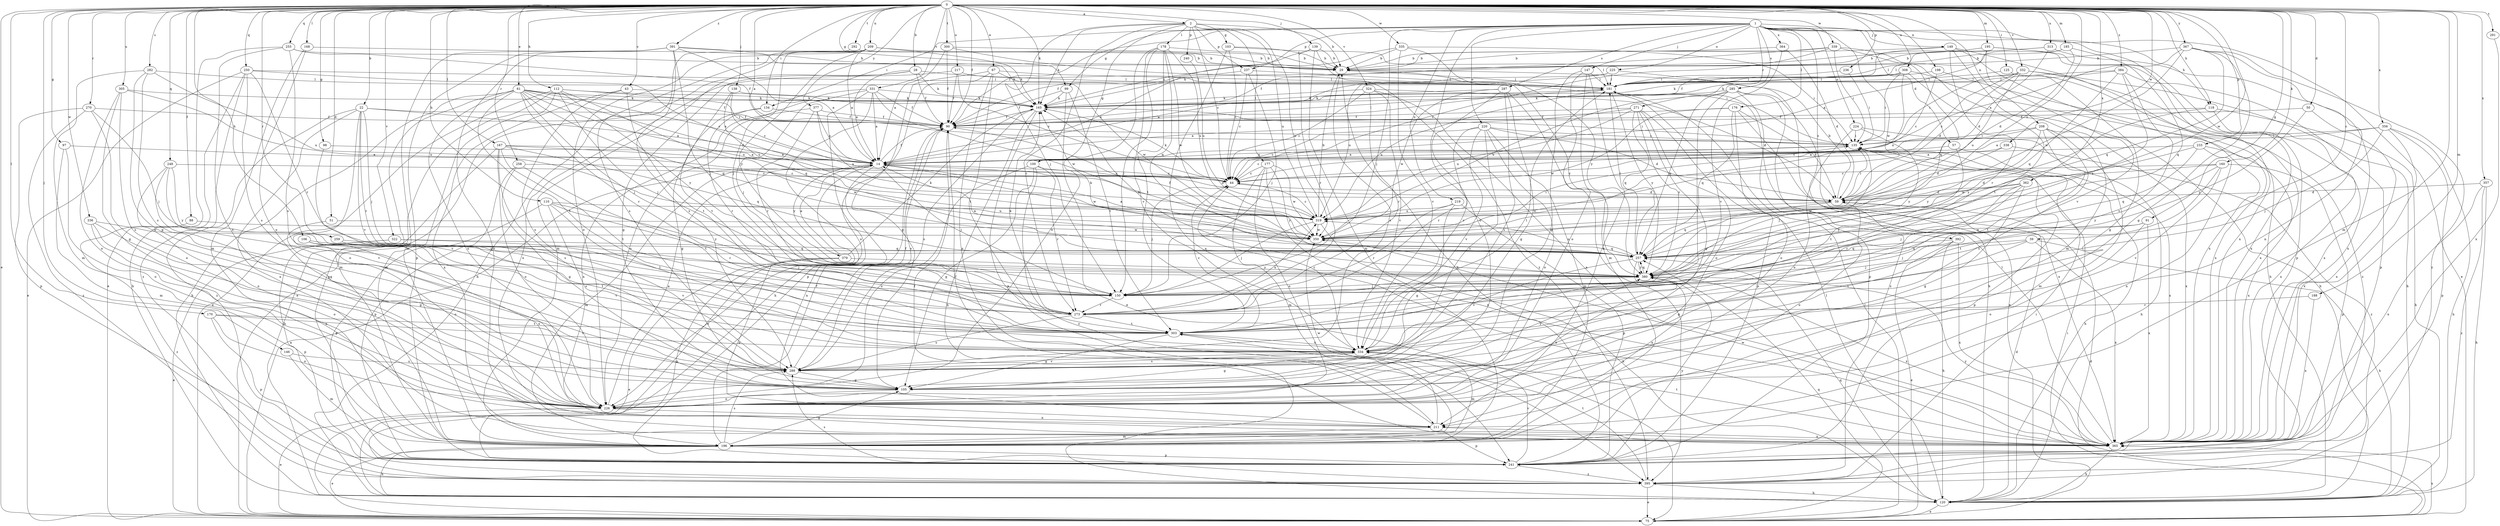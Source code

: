 strict digraph  {
0;
1;
2;
14;
22;
28;
29;
39;
43;
44;
50;
51;
57;
59;
61;
67;
75;
88;
90;
91;
97;
98;
99;
100;
103;
105;
106;
110;
112;
118;
120;
125;
134;
135;
138;
139;
146;
147;
149;
150;
160;
165;
167;
168;
170;
176;
177;
178;
181;
185;
188;
195;
196;
198;
208;
209;
211;
217;
219;
220;
224;
225;
226;
233;
236;
237;
240;
241;
248;
250;
255;
257;
258;
259;
270;
271;
273;
282;
285;
287;
288;
291;
292;
300;
303;
305;
308;
313;
319;
322;
324;
331;
332;
334;
335;
336;
338;
339;
350;
356;
357;
362;
364;
365;
367;
377;
379;
380;
384;
391;
392;
395;
0 -> 2  [label=a];
0 -> 14  [label=a];
0 -> 22  [label=b];
0 -> 28  [label=b];
0 -> 39  [label=c];
0 -> 43  [label=c];
0 -> 50  [label=d];
0 -> 51  [label=d];
0 -> 61  [label=e];
0 -> 67  [label=e];
0 -> 75  [label=e];
0 -> 88  [label=f];
0 -> 90  [label=f];
0 -> 91  [label=g];
0 -> 97  [label=g];
0 -> 98  [label=g];
0 -> 99  [label=g];
0 -> 106  [label=h];
0 -> 110  [label=h];
0 -> 112  [label=h];
0 -> 118  [label=h];
0 -> 125  [label=i];
0 -> 134  [label=i];
0 -> 138  [label=j];
0 -> 139  [label=j];
0 -> 146  [label=j];
0 -> 160  [label=k];
0 -> 165  [label=k];
0 -> 167  [label=l];
0 -> 168  [label=l];
0 -> 170  [label=l];
0 -> 185  [label=m];
0 -> 188  [label=m];
0 -> 195  [label=m];
0 -> 196  [label=m];
0 -> 198  [label=n];
0 -> 208  [label=n];
0 -> 209  [label=n];
0 -> 217  [label=o];
0 -> 233  [label=p];
0 -> 236  [label=p];
0 -> 248  [label=q];
0 -> 250  [label=q];
0 -> 255  [label=q];
0 -> 258  [label=r];
0 -> 259  [label=r];
0 -> 270  [label=r];
0 -> 282  [label=s];
0 -> 291  [label=t];
0 -> 292  [label=t];
0 -> 300  [label=t];
0 -> 305  [label=u];
0 -> 308  [label=u];
0 -> 313  [label=u];
0 -> 319  [label=u];
0 -> 322  [label=v];
0 -> 324  [label=v];
0 -> 331  [label=v];
0 -> 332  [label=v];
0 -> 335  [label=w];
0 -> 336  [label=w];
0 -> 338  [label=w];
0 -> 339  [label=w];
0 -> 350  [label=w];
0 -> 356  [label=x];
0 -> 357  [label=x];
0 -> 362  [label=x];
0 -> 367  [label=y];
0 -> 377  [label=y];
0 -> 384  [label=z];
0 -> 391  [label=z];
1 -> 57  [label=d];
1 -> 75  [label=e];
1 -> 90  [label=f];
1 -> 99  [label=g];
1 -> 118  [label=h];
1 -> 134  [label=i];
1 -> 147  [label=j];
1 -> 149  [label=j];
1 -> 150  [label=j];
1 -> 176  [label=l];
1 -> 219  [label=o];
1 -> 220  [label=o];
1 -> 224  [label=o];
1 -> 225  [label=o];
1 -> 226  [label=o];
1 -> 237  [label=p];
1 -> 271  [label=r];
1 -> 285  [label=s];
1 -> 287  [label=s];
1 -> 350  [label=w];
1 -> 364  [label=x];
1 -> 365  [label=x];
1 -> 392  [label=z];
2 -> 29  [label=b];
2 -> 44  [label=c];
2 -> 100  [label=g];
2 -> 103  [label=g];
2 -> 150  [label=j];
2 -> 165  [label=k];
2 -> 177  [label=l];
2 -> 178  [label=l];
2 -> 237  [label=p];
2 -> 240  [label=p];
2 -> 273  [label=r];
2 -> 319  [label=u];
2 -> 350  [label=w];
14 -> 44  [label=c];
14 -> 59  [label=d];
14 -> 90  [label=f];
14 -> 150  [label=j];
14 -> 196  [label=m];
14 -> 211  [label=n];
14 -> 350  [label=w];
14 -> 379  [label=y];
14 -> 395  [label=z];
22 -> 14  [label=a];
22 -> 90  [label=f];
22 -> 150  [label=j];
22 -> 226  [label=o];
22 -> 273  [label=r];
22 -> 334  [label=v];
22 -> 365  [label=x];
22 -> 395  [label=z];
28 -> 14  [label=a];
28 -> 75  [label=e];
28 -> 90  [label=f];
28 -> 105  [label=g];
28 -> 165  [label=k];
28 -> 181  [label=l];
29 -> 181  [label=l];
29 -> 288  [label=s];
29 -> 380  [label=y];
39 -> 120  [label=h];
39 -> 150  [label=j];
39 -> 257  [label=q];
39 -> 303  [label=t];
39 -> 365  [label=x];
43 -> 165  [label=k];
43 -> 288  [label=s];
43 -> 303  [label=t];
43 -> 365  [label=x];
44 -> 59  [label=d];
44 -> 150  [label=j];
44 -> 165  [label=k];
50 -> 90  [label=f];
50 -> 365  [label=x];
50 -> 380  [label=y];
51 -> 226  [label=o];
51 -> 350  [label=w];
57 -> 14  [label=a];
57 -> 303  [label=t];
57 -> 365  [label=x];
59 -> 29  [label=b];
59 -> 135  [label=i];
59 -> 226  [label=o];
59 -> 257  [label=q];
59 -> 319  [label=u];
61 -> 14  [label=a];
61 -> 59  [label=d];
61 -> 90  [label=f];
61 -> 120  [label=h];
61 -> 150  [label=j];
61 -> 165  [label=k];
61 -> 196  [label=m];
61 -> 226  [label=o];
61 -> 257  [label=q];
61 -> 273  [label=r];
61 -> 303  [label=t];
61 -> 319  [label=u];
67 -> 105  [label=g];
67 -> 181  [label=l];
67 -> 211  [label=n];
67 -> 226  [label=o];
67 -> 303  [label=t];
67 -> 350  [label=w];
75 -> 14  [label=a];
75 -> 59  [label=d];
75 -> 135  [label=i];
75 -> 181  [label=l];
75 -> 257  [label=q];
75 -> 365  [label=x];
88 -> 350  [label=w];
88 -> 395  [label=z];
90 -> 135  [label=i];
90 -> 181  [label=l];
90 -> 288  [label=s];
91 -> 150  [label=j];
91 -> 226  [label=o];
91 -> 350  [label=w];
91 -> 365  [label=x];
97 -> 14  [label=a];
97 -> 196  [label=m];
97 -> 226  [label=o];
98 -> 14  [label=a];
98 -> 334  [label=v];
99 -> 75  [label=e];
99 -> 90  [label=f];
99 -> 165  [label=k];
99 -> 303  [label=t];
100 -> 44  [label=c];
100 -> 105  [label=g];
100 -> 226  [label=o];
100 -> 273  [label=r];
100 -> 395  [label=z];
103 -> 29  [label=b];
103 -> 44  [label=c];
103 -> 181  [label=l];
103 -> 365  [label=x];
105 -> 226  [label=o];
106 -> 226  [label=o];
106 -> 257  [label=q];
106 -> 303  [label=t];
106 -> 334  [label=v];
110 -> 241  [label=p];
110 -> 273  [label=r];
110 -> 288  [label=s];
110 -> 303  [label=t];
110 -> 319  [label=u];
110 -> 380  [label=y];
112 -> 75  [label=e];
112 -> 135  [label=i];
112 -> 150  [label=j];
112 -> 165  [label=k];
112 -> 196  [label=m];
112 -> 241  [label=p];
112 -> 257  [label=q];
112 -> 380  [label=y];
118 -> 90  [label=f];
118 -> 120  [label=h];
118 -> 365  [label=x];
118 -> 380  [label=y];
120 -> 59  [label=d];
120 -> 75  [label=e];
120 -> 181  [label=l];
120 -> 257  [label=q];
125 -> 105  [label=g];
125 -> 181  [label=l];
125 -> 365  [label=x];
134 -> 90  [label=f];
134 -> 105  [label=g];
134 -> 273  [label=r];
135 -> 14  [label=a];
135 -> 44  [label=c];
135 -> 120  [label=h];
135 -> 150  [label=j];
135 -> 241  [label=p];
138 -> 44  [label=c];
138 -> 165  [label=k];
138 -> 303  [label=t];
138 -> 319  [label=u];
139 -> 29  [label=b];
139 -> 165  [label=k];
139 -> 196  [label=m];
139 -> 273  [label=r];
139 -> 395  [label=z];
146 -> 196  [label=m];
146 -> 288  [label=s];
147 -> 105  [label=g];
147 -> 181  [label=l];
147 -> 196  [label=m];
147 -> 211  [label=n];
147 -> 226  [label=o];
149 -> 29  [label=b];
149 -> 120  [label=h];
149 -> 165  [label=k];
149 -> 196  [label=m];
149 -> 273  [label=r];
149 -> 365  [label=x];
150 -> 273  [label=r];
160 -> 44  [label=c];
160 -> 59  [label=d];
160 -> 241  [label=p];
160 -> 303  [label=t];
160 -> 334  [label=v];
160 -> 380  [label=y];
165 -> 90  [label=f];
165 -> 120  [label=h];
165 -> 135  [label=i];
165 -> 241  [label=p];
165 -> 288  [label=s];
167 -> 14  [label=a];
167 -> 120  [label=h];
167 -> 226  [label=o];
167 -> 257  [label=q];
167 -> 288  [label=s];
167 -> 303  [label=t];
167 -> 350  [label=w];
168 -> 29  [label=b];
168 -> 196  [label=m];
168 -> 226  [label=o];
170 -> 226  [label=o];
170 -> 241  [label=p];
170 -> 303  [label=t];
170 -> 334  [label=v];
176 -> 59  [label=d];
176 -> 90  [label=f];
176 -> 226  [label=o];
176 -> 257  [label=q];
176 -> 350  [label=w];
176 -> 365  [label=x];
177 -> 44  [label=c];
177 -> 196  [label=m];
177 -> 226  [label=o];
177 -> 350  [label=w];
177 -> 365  [label=x];
177 -> 380  [label=y];
178 -> 29  [label=b];
178 -> 150  [label=j];
178 -> 226  [label=o];
178 -> 257  [label=q];
178 -> 303  [label=t];
178 -> 319  [label=u];
178 -> 334  [label=v];
178 -> 350  [label=w];
181 -> 165  [label=k];
181 -> 319  [label=u];
181 -> 380  [label=y];
185 -> 29  [label=b];
185 -> 59  [label=d];
185 -> 181  [label=l];
185 -> 257  [label=q];
188 -> 273  [label=r];
188 -> 365  [label=x];
195 -> 14  [label=a];
195 -> 29  [label=b];
195 -> 90  [label=f];
195 -> 241  [label=p];
195 -> 334  [label=v];
195 -> 365  [label=x];
196 -> 75  [label=e];
196 -> 90  [label=f];
196 -> 105  [label=g];
196 -> 120  [label=h];
196 -> 241  [label=p];
196 -> 288  [label=s];
198 -> 44  [label=c];
198 -> 181  [label=l];
198 -> 395  [label=z];
208 -> 44  [label=c];
208 -> 135  [label=i];
208 -> 196  [label=m];
208 -> 288  [label=s];
208 -> 303  [label=t];
208 -> 365  [label=x];
208 -> 380  [label=y];
209 -> 14  [label=a];
209 -> 29  [label=b];
209 -> 120  [label=h];
209 -> 150  [label=j];
209 -> 165  [label=k];
209 -> 196  [label=m];
209 -> 226  [label=o];
209 -> 380  [label=y];
211 -> 90  [label=f];
211 -> 196  [label=m];
211 -> 241  [label=p];
211 -> 350  [label=w];
211 -> 365  [label=x];
217 -> 44  [label=c];
217 -> 90  [label=f];
217 -> 181  [label=l];
217 -> 365  [label=x];
219 -> 105  [label=g];
219 -> 241  [label=p];
219 -> 273  [label=r];
219 -> 319  [label=u];
220 -> 44  [label=c];
220 -> 59  [label=d];
220 -> 135  [label=i];
220 -> 196  [label=m];
220 -> 226  [label=o];
220 -> 273  [label=r];
220 -> 288  [label=s];
220 -> 334  [label=v];
224 -> 120  [label=h];
224 -> 135  [label=i];
224 -> 226  [label=o];
224 -> 380  [label=y];
225 -> 14  [label=a];
225 -> 120  [label=h];
225 -> 181  [label=l];
225 -> 319  [label=u];
226 -> 14  [label=a];
226 -> 75  [label=e];
226 -> 211  [label=n];
233 -> 14  [label=a];
233 -> 211  [label=n];
233 -> 257  [label=q];
233 -> 350  [label=w];
233 -> 365  [label=x];
236 -> 135  [label=i];
236 -> 181  [label=l];
237 -> 14  [label=a];
237 -> 44  [label=c];
237 -> 150  [label=j];
237 -> 181  [label=l];
240 -> 319  [label=u];
241 -> 29  [label=b];
241 -> 334  [label=v];
241 -> 380  [label=y];
241 -> 395  [label=z];
248 -> 44  [label=c];
248 -> 105  [label=g];
248 -> 226  [label=o];
248 -> 334  [label=v];
248 -> 380  [label=y];
250 -> 44  [label=c];
250 -> 75  [label=e];
250 -> 120  [label=h];
250 -> 181  [label=l];
250 -> 273  [label=r];
250 -> 288  [label=s];
250 -> 395  [label=z];
255 -> 29  [label=b];
255 -> 75  [label=e];
255 -> 90  [label=f];
255 -> 226  [label=o];
255 -> 288  [label=s];
257 -> 14  [label=a];
257 -> 165  [label=k];
257 -> 181  [label=l];
257 -> 211  [label=n];
257 -> 319  [label=u];
257 -> 334  [label=v];
257 -> 380  [label=y];
258 -> 44  [label=c];
258 -> 105  [label=g];
258 -> 241  [label=p];
258 -> 303  [label=t];
259 -> 257  [label=q];
259 -> 334  [label=v];
270 -> 90  [label=f];
270 -> 150  [label=j];
270 -> 226  [label=o];
270 -> 241  [label=p];
270 -> 395  [label=z];
271 -> 14  [label=a];
271 -> 90  [label=f];
271 -> 105  [label=g];
271 -> 226  [label=o];
271 -> 241  [label=p];
271 -> 257  [label=q];
271 -> 319  [label=u];
271 -> 380  [label=y];
273 -> 165  [label=k];
273 -> 288  [label=s];
273 -> 303  [label=t];
273 -> 319  [label=u];
282 -> 105  [label=g];
282 -> 181  [label=l];
282 -> 196  [label=m];
282 -> 288  [label=s];
282 -> 319  [label=u];
285 -> 75  [label=e];
285 -> 165  [label=k];
285 -> 241  [label=p];
285 -> 257  [label=q];
285 -> 303  [label=t];
285 -> 319  [label=u];
285 -> 395  [label=z];
287 -> 105  [label=g];
287 -> 165  [label=k];
287 -> 288  [label=s];
287 -> 334  [label=v];
287 -> 350  [label=w];
287 -> 395  [label=z];
288 -> 90  [label=f];
288 -> 105  [label=g];
288 -> 334  [label=v];
288 -> 380  [label=y];
291 -> 365  [label=x];
292 -> 29  [label=b];
292 -> 288  [label=s];
300 -> 14  [label=a];
300 -> 29  [label=b];
300 -> 90  [label=f];
300 -> 135  [label=i];
303 -> 44  [label=c];
303 -> 105  [label=g];
303 -> 334  [label=v];
305 -> 105  [label=g];
305 -> 165  [label=k];
305 -> 226  [label=o];
305 -> 288  [label=s];
305 -> 319  [label=u];
308 -> 120  [label=h];
308 -> 135  [label=i];
308 -> 165  [label=k];
308 -> 181  [label=l];
308 -> 319  [label=u];
308 -> 365  [label=x];
313 -> 29  [label=b];
313 -> 59  [label=d];
313 -> 181  [label=l];
313 -> 365  [label=x];
319 -> 29  [label=b];
319 -> 44  [label=c];
319 -> 120  [label=h];
319 -> 150  [label=j];
319 -> 350  [label=w];
322 -> 75  [label=e];
322 -> 150  [label=j];
322 -> 241  [label=p];
322 -> 257  [label=q];
324 -> 44  [label=c];
324 -> 59  [label=d];
324 -> 165  [label=k];
324 -> 273  [label=r];
324 -> 334  [label=v];
324 -> 365  [label=x];
331 -> 14  [label=a];
331 -> 90  [label=f];
331 -> 120  [label=h];
331 -> 150  [label=j];
331 -> 165  [label=k];
331 -> 226  [label=o];
331 -> 241  [label=p];
331 -> 350  [label=w];
332 -> 44  [label=c];
332 -> 59  [label=d];
332 -> 120  [label=h];
332 -> 135  [label=i];
332 -> 181  [label=l];
332 -> 319  [label=u];
332 -> 365  [label=x];
334 -> 44  [label=c];
334 -> 105  [label=g];
334 -> 181  [label=l];
334 -> 196  [label=m];
334 -> 288  [label=s];
335 -> 29  [label=b];
335 -> 90  [label=f];
335 -> 135  [label=i];
335 -> 334  [label=v];
335 -> 380  [label=y];
336 -> 105  [label=g];
336 -> 211  [label=n];
336 -> 226  [label=o];
336 -> 350  [label=w];
338 -> 14  [label=a];
338 -> 59  [label=d];
338 -> 395  [label=z];
339 -> 29  [label=b];
339 -> 44  [label=c];
339 -> 90  [label=f];
339 -> 135  [label=i];
339 -> 257  [label=q];
339 -> 303  [label=t];
350 -> 14  [label=a];
350 -> 90  [label=f];
350 -> 135  [label=i];
350 -> 257  [label=q];
356 -> 14  [label=a];
356 -> 120  [label=h];
356 -> 135  [label=i];
356 -> 150  [label=j];
356 -> 241  [label=p];
356 -> 365  [label=x];
357 -> 59  [label=d];
357 -> 120  [label=h];
357 -> 365  [label=x];
357 -> 395  [label=z];
362 -> 59  [label=d];
362 -> 105  [label=g];
362 -> 150  [label=j];
362 -> 273  [label=r];
362 -> 350  [label=w];
362 -> 380  [label=y];
364 -> 29  [label=b];
364 -> 59  [label=d];
364 -> 334  [label=v];
365 -> 90  [label=f];
365 -> 120  [label=h];
365 -> 181  [label=l];
365 -> 303  [label=t];
365 -> 350  [label=w];
365 -> 380  [label=y];
367 -> 14  [label=a];
367 -> 29  [label=b];
367 -> 105  [label=g];
367 -> 211  [label=n];
367 -> 257  [label=q];
367 -> 350  [label=w];
367 -> 395  [label=z];
377 -> 14  [label=a];
377 -> 90  [label=f];
377 -> 273  [label=r];
377 -> 319  [label=u];
377 -> 365  [label=x];
379 -> 14  [label=a];
379 -> 75  [label=e];
379 -> 165  [label=k];
379 -> 211  [label=n];
379 -> 241  [label=p];
379 -> 380  [label=y];
380 -> 150  [label=j];
380 -> 165  [label=k];
380 -> 226  [label=o];
380 -> 257  [label=q];
380 -> 365  [label=x];
384 -> 165  [label=k];
384 -> 181  [label=l];
384 -> 241  [label=p];
384 -> 257  [label=q];
384 -> 334  [label=v];
384 -> 380  [label=y];
391 -> 14  [label=a];
391 -> 29  [label=b];
391 -> 150  [label=j];
391 -> 165  [label=k];
391 -> 196  [label=m];
391 -> 241  [label=p];
391 -> 288  [label=s];
391 -> 365  [label=x];
392 -> 75  [label=e];
392 -> 105  [label=g];
392 -> 120  [label=h];
392 -> 257  [label=q];
392 -> 365  [label=x];
395 -> 75  [label=e];
395 -> 120  [label=h];
395 -> 135  [label=i];
395 -> 288  [label=s];
395 -> 303  [label=t];
}
